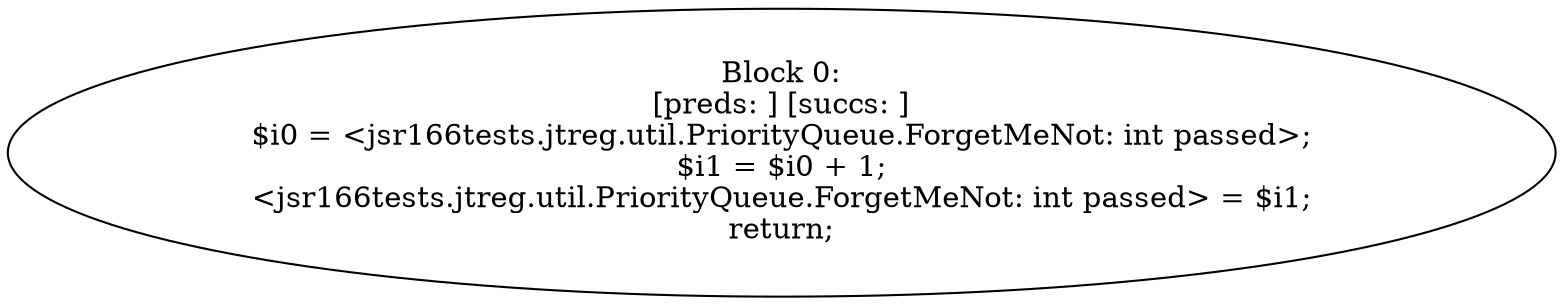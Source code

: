 digraph "unitGraph" {
    "Block 0:
[preds: ] [succs: ]
$i0 = <jsr166tests.jtreg.util.PriorityQueue.ForgetMeNot: int passed>;
$i1 = $i0 + 1;
<jsr166tests.jtreg.util.PriorityQueue.ForgetMeNot: int passed> = $i1;
return;
"
}
